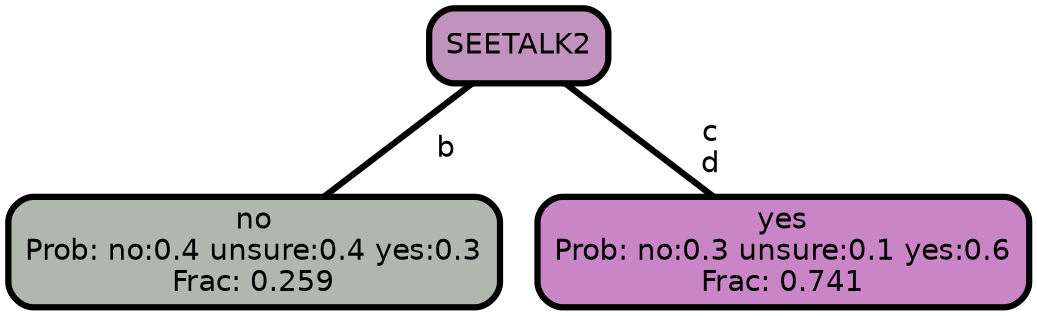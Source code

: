graph Tree {
node [shape=box, style="filled, rounded",color="black",penwidth="3",fontcolor="black",                 fontname=helvetica] ;
graph [ranksep="0 equally", splines=straight,                 bgcolor=transparent, dpi=200] ;
edge [fontname=helvetica, color=black] ;
0 [label="no
Prob: no:0.4 unsure:0.4 yes:0.3
Frac: 0.259", fillcolor="#b0b7ac"] ;
1 [label="SEETALK2", fillcolor="#c292bf"] ;
2 [label="yes
Prob: no:0.3 unsure:0.1 yes:0.6
Frac: 0.741", fillcolor="#c985c6"] ;
1 -- 0 [label=" b",penwidth=3] ;
1 -- 2 [label=" c\n d",penwidth=3] ;
{rank = same;}}